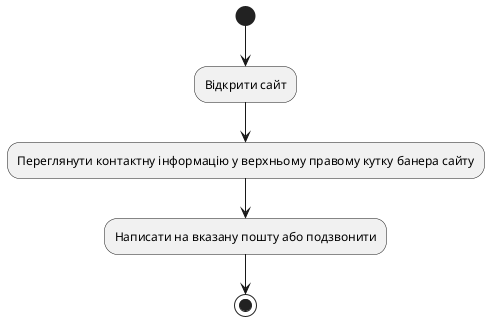 @startuml NU6
(*) --> "Відкрити сайт"
--> "Переглянути контактну інформацію у верхньому правому кутку банера сайту"
--> "Написати на вказану пошту або подзвонити"
--> (*)

@enduml